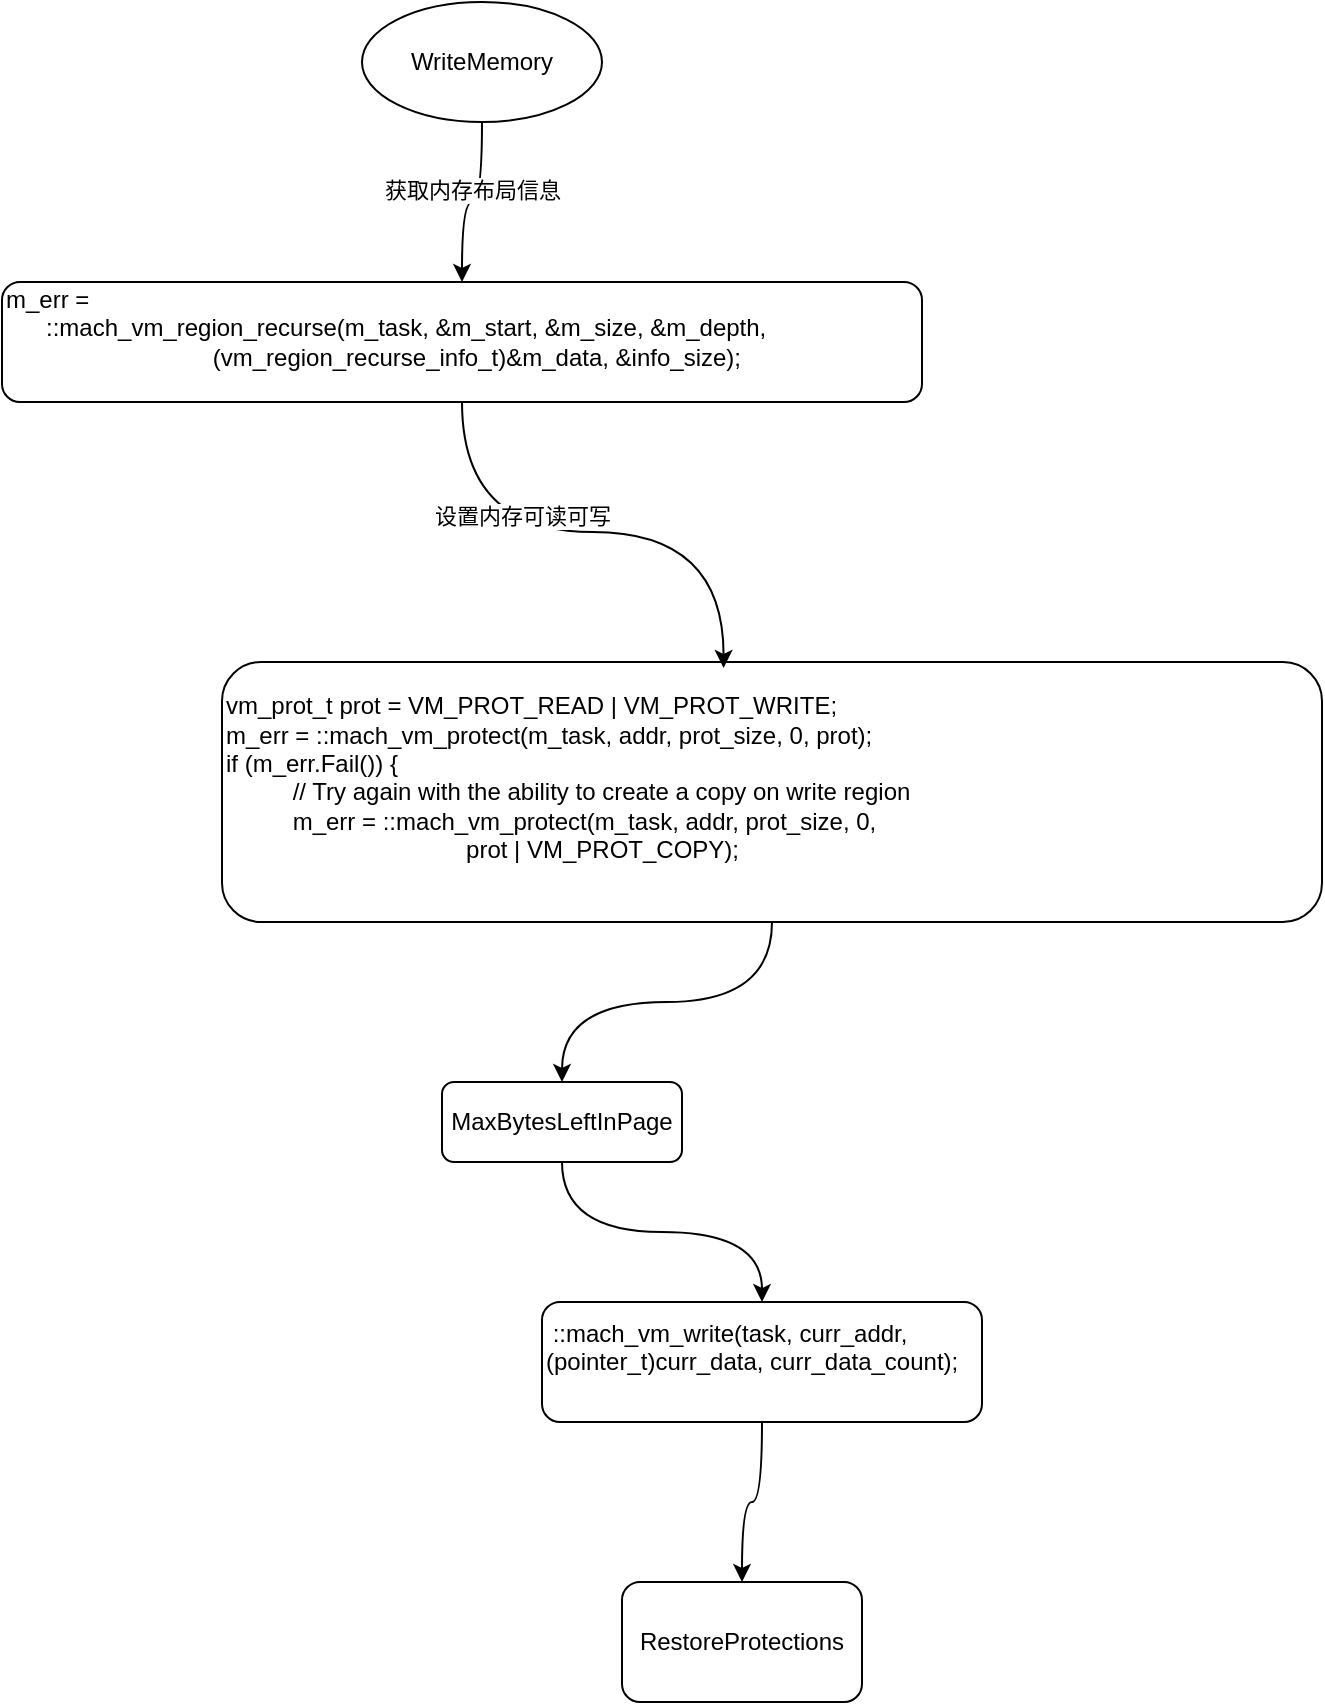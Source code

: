 <mxfile version="24.7.5">
  <diagram name="第 1 页" id="RveGcFJwbYmGBi1FQ_-q">
    <mxGraphModel dx="1194" dy="877" grid="1" gridSize="10" guides="1" tooltips="1" connect="1" arrows="1" fold="1" page="1" pageScale="1" pageWidth="827" pageHeight="1169" math="0" shadow="0">
      <root>
        <mxCell id="0" />
        <mxCell id="1" parent="0" />
        <mxCell id="rNFB2UJa490UFcdLVCNd-3" style="edgeStyle=orthogonalEdgeStyle;rounded=0;orthogonalLoop=1;jettySize=auto;html=1;entryX=0.5;entryY=0;entryDx=0;entryDy=0;curved=1;" edge="1" parent="1" source="rNFB2UJa490UFcdLVCNd-1" target="rNFB2UJa490UFcdLVCNd-2">
          <mxGeometry relative="1" as="geometry" />
        </mxCell>
        <mxCell id="rNFB2UJa490UFcdLVCNd-4" value="获取内存布局信息" style="edgeLabel;html=1;align=center;verticalAlign=middle;resizable=0;points=[];" vertex="1" connectable="0" parent="rNFB2UJa490UFcdLVCNd-3">
          <mxGeometry x="-0.244" y="-5" relative="1" as="geometry">
            <mxPoint as="offset" />
          </mxGeometry>
        </mxCell>
        <mxCell id="rNFB2UJa490UFcdLVCNd-1" value="WriteMemory" style="ellipse;whiteSpace=wrap;html=1;" vertex="1" parent="1">
          <mxGeometry x="310" y="60" width="120" height="60" as="geometry" />
        </mxCell>
        <mxCell id="rNFB2UJa490UFcdLVCNd-2" value="&lt;div&gt;m_err =&lt;/div&gt;&lt;div&gt;&amp;nbsp; &amp;nbsp; &amp;nbsp; ::mach_vm_region_recurse(m_task, &amp;amp;m_start, &amp;amp;m_size, &amp;amp;m_depth,&lt;/div&gt;&lt;div&gt;&amp;nbsp; &amp;nbsp; &amp;nbsp; &amp;nbsp; &amp;nbsp; &amp;nbsp; &amp;nbsp; &amp;nbsp; &amp;nbsp; &amp;nbsp; &amp;nbsp; &amp;nbsp; &amp;nbsp; &amp;nbsp; &amp;nbsp; &amp;nbsp;(vm_region_recurse_info_t)&amp;amp;m_data, &amp;amp;info_size);&lt;/div&gt;&lt;div&gt;&lt;br&gt;&lt;/div&gt;" style="rounded=1;whiteSpace=wrap;html=1;align=left;" vertex="1" parent="1">
          <mxGeometry x="130" y="200" width="460" height="60" as="geometry" />
        </mxCell>
        <mxCell id="rNFB2UJa490UFcdLVCNd-9" style="edgeStyle=orthogonalEdgeStyle;rounded=0;orthogonalLoop=1;jettySize=auto;html=1;entryX=0.5;entryY=0;entryDx=0;entryDy=0;curved=1;" edge="1" parent="1" source="rNFB2UJa490UFcdLVCNd-5" target="rNFB2UJa490UFcdLVCNd-8">
          <mxGeometry relative="1" as="geometry" />
        </mxCell>
        <mxCell id="rNFB2UJa490UFcdLVCNd-5" value="&lt;div&gt;vm_prot_t prot =&amp;nbsp;VM_PROT_READ | VM_PROT_WRITE;&amp;nbsp;&lt;br&gt;m_err = ::mach_vm_protect(m_task, addr, prot_size, 0, prot);&lt;/div&gt;&lt;div&gt;&lt;span style=&quot;background-color: initial;&quot;&gt;if (m_err.Fail()) {&lt;/span&gt;&lt;br&gt;&lt;/div&gt;&lt;div&gt;&amp;nbsp; &amp;nbsp; &amp;nbsp; &amp;nbsp; &amp;nbsp; // Try again with the ability to create a copy on write region&lt;/div&gt;&lt;div&gt;&amp;nbsp; &amp;nbsp; &amp;nbsp; &amp;nbsp; &amp;nbsp; m_err = ::mach_vm_protect(m_task, addr, prot_size, 0,&lt;/div&gt;&lt;div&gt;&amp;nbsp; &amp;nbsp; &amp;nbsp; &amp;nbsp; &amp;nbsp; &amp;nbsp; &amp;nbsp; &amp;nbsp; &amp;nbsp; &amp;nbsp; &amp;nbsp; &amp;nbsp; &amp;nbsp; &amp;nbsp; &amp;nbsp; &amp;nbsp; &amp;nbsp; &amp;nbsp; prot | VM_PROT_COPY);&lt;/div&gt;&lt;div&gt;&lt;br&gt;&lt;/div&gt;" style="rounded=1;whiteSpace=wrap;html=1;align=left;" vertex="1" parent="1">
          <mxGeometry x="240" y="390" width="550" height="130" as="geometry" />
        </mxCell>
        <mxCell id="rNFB2UJa490UFcdLVCNd-6" style="edgeStyle=orthogonalEdgeStyle;rounded=0;orthogonalLoop=1;jettySize=auto;html=1;entryX=0.456;entryY=0.023;entryDx=0;entryDy=0;entryPerimeter=0;elbow=vertical;curved=1;" edge="1" parent="1" source="rNFB2UJa490UFcdLVCNd-2" target="rNFB2UJa490UFcdLVCNd-5">
          <mxGeometry relative="1" as="geometry" />
        </mxCell>
        <mxCell id="rNFB2UJa490UFcdLVCNd-7" value="设置内存可读可写" style="edgeLabel;html=1;align=center;verticalAlign=middle;resizable=0;points=[];" vertex="1" connectable="0" parent="rNFB2UJa490UFcdLVCNd-6">
          <mxGeometry x="-0.28" y="8" relative="1" as="geometry">
            <mxPoint as="offset" />
          </mxGeometry>
        </mxCell>
        <mxCell id="rNFB2UJa490UFcdLVCNd-11" style="edgeStyle=orthogonalEdgeStyle;rounded=0;orthogonalLoop=1;jettySize=auto;html=1;curved=1;" edge="1" parent="1" source="rNFB2UJa490UFcdLVCNd-8" target="rNFB2UJa490UFcdLVCNd-10">
          <mxGeometry relative="1" as="geometry" />
        </mxCell>
        <mxCell id="rNFB2UJa490UFcdLVCNd-8" value="MaxBytesLeftInPage" style="rounded=1;whiteSpace=wrap;html=1;" vertex="1" parent="1">
          <mxGeometry x="350" y="600" width="120" height="40" as="geometry" />
        </mxCell>
        <mxCell id="rNFB2UJa490UFcdLVCNd-13" style="edgeStyle=orthogonalEdgeStyle;rounded=0;orthogonalLoop=1;jettySize=auto;html=1;curved=1;" edge="1" parent="1" source="rNFB2UJa490UFcdLVCNd-10" target="rNFB2UJa490UFcdLVCNd-12">
          <mxGeometry relative="1" as="geometry" />
        </mxCell>
        <mxCell id="rNFB2UJa490UFcdLVCNd-10" value="&lt;div&gt;&amp;nbsp;::mach_vm_write(task, curr_addr, (pointer_t)curr_data, curr_data_count);&lt;/div&gt;&lt;div&gt;&lt;br&gt;&lt;/div&gt;" style="rounded=1;whiteSpace=wrap;html=1;align=left;" vertex="1" parent="1">
          <mxGeometry x="400" y="710" width="220" height="60" as="geometry" />
        </mxCell>
        <mxCell id="rNFB2UJa490UFcdLVCNd-12" value="RestoreProtections" style="rounded=1;whiteSpace=wrap;html=1;" vertex="1" parent="1">
          <mxGeometry x="440" y="850" width="120" height="60" as="geometry" />
        </mxCell>
      </root>
    </mxGraphModel>
  </diagram>
</mxfile>

